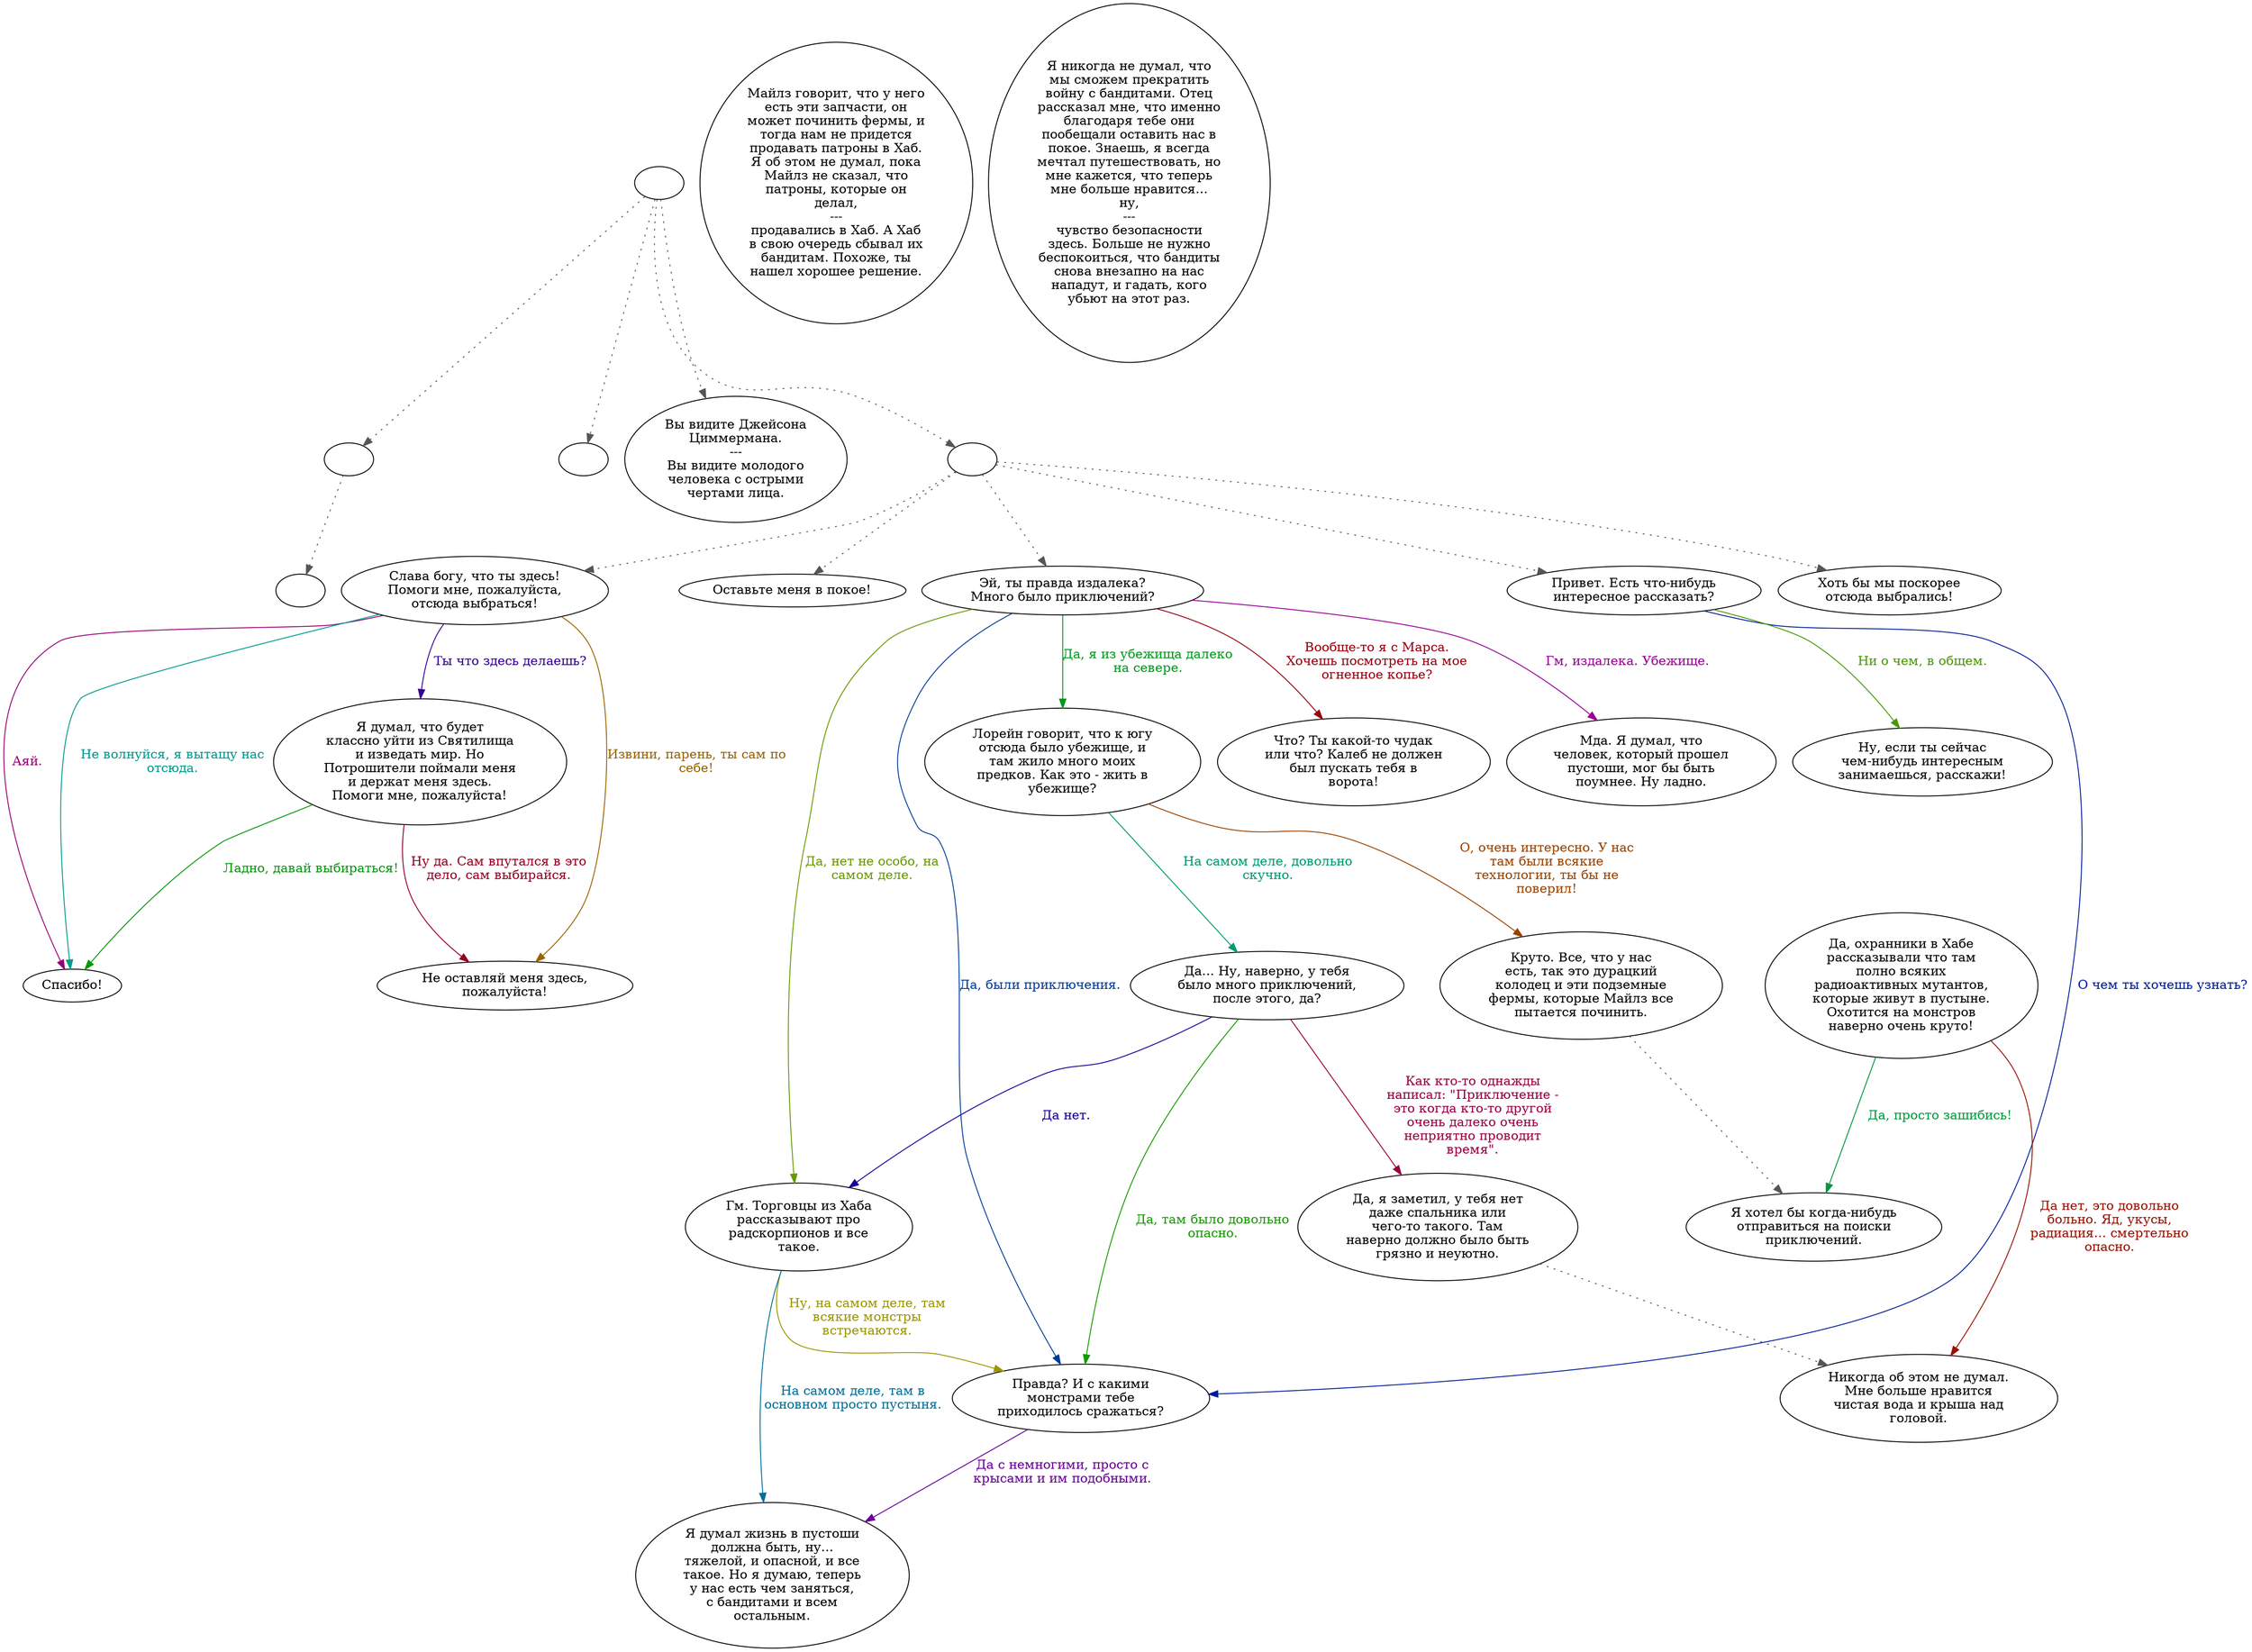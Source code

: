 digraph jason {
  "start" [style=filled       fillcolor="#FFFFFF"       color="#000000"]
  "start" -> "critter_p_proc" [style=dotted color="#555555"]
  "start" -> "destroy_p_proc" [style=dotted color="#555555"]
  "start" -> "look_at_p_proc" [style=dotted color="#555555"]
  "start" -> "talk_p_proc" [style=dotted color="#555555"]
  "start" [label=""]
  "critter_p_proc" [style=filled       fillcolor="#FFFFFF"       color="#000000"]
  "critter_p_proc" -> "follow_player" [style=dotted color="#555555"]
  "critter_p_proc" [label=""]
  "destroy_p_proc" [style=filled       fillcolor="#FFFFFF"       color="#000000"]
  "destroy_p_proc" [label=""]
  "look_at_p_proc" [style=filled       fillcolor="#FFFFFF"       color="#000000"]
  "look_at_p_proc" [label="Вы видите Джейсона\nЦиммермана.\n---\nВы видите молодого\nчеловека с острыми\nчертами лица."]
  "talk_p_proc" [style=filled       fillcolor="#FFFFFF"       color="#000000"]
  "talk_p_proc" -> "Jason23" [style=dotted color="#555555"]
  "talk_p_proc" -> "Jason19" [style=dotted color="#555555"]
  "talk_p_proc" -> "Jason18" [style=dotted color="#555555"]
  "talk_p_proc" -> "Jason16" [style=dotted color="#555555"]
  "talk_p_proc" -> "Jason01" [style=dotted color="#555555"]
  "talk_p_proc" [label=""]
  "Jason01" [style=filled       fillcolor="#FFFFFF"       color="#000000"]
  "Jason01" [label="Эй, ты правда издалека?\nМного было приключений?"]
  "Jason01" -> "Jason05" [label="Да, я из убежища далеко\nна севере." color="#00991D" fontcolor="#00991D"]
  "Jason01" -> "Jason13" [label="Вообще-то я с Марса.\nХочешь посмотреть на мое\nогненное копье?" color="#990010" fontcolor="#990010"]
  "Jason01" -> "Jason08" [label="Да, были приключения." color="#003C99" fontcolor="#003C99"]
  "Jason01" -> "Jason07" [label="Да, нет не особо, на\nсамом деле." color="#699900" fontcolor="#699900"]
  "Jason01" -> "Jason02" [label="Гм, издалека. Убежище." color="#990096" fontcolor="#990096"]
  "Jason02" [style=filled       fillcolor="#FFFFFF"       color="#000000"]
  "Jason02" [label="Мда. Я думал, что\nчеловек, который прошел\nпустоши, мог бы быть\nпоумнее. Ну ладно."]
  "Jason03" [style=filled       fillcolor="#FFFFFF"       color="#000000"]
  "Jason03" [label="Майлз говорит, что у него\nесть эти запчасти, он\nможет починить фермы, и\nтогда нам не придется\nпродавать патроны в Хаб.\nЯ об этом не думал, пока\nМайлз не сказал, что\nпатроны, которые он\nделал,\n---\nпродавались в Хаб. А Хаб\nв свою очередь сбывал их\nбандитам. Похоже, ты\nнашел хорошее решение."]
  "Jason04" [style=filled       fillcolor="#FFFFFF"       color="#000000"]
  "Jason04" [label="Я никогда не думал, что\nмы сможем прекратить\nвойну с бандитами. Отец\nрассказал мне, что именно\nблагодаря тебе они\nпообещали оставить нас в\nпокое. Знаешь, я всегда\nмечтал путешествовать, но\nмне кажется, что теперь\nмне больше нравится...\nну,\n---\nчувство безопасности\nздесь. Больше не нужно\nбеспокоиться, что бандиты\nснова внезапно на нас\nнападут, и гадать, кого\nубьют на этот раз."]
  "Jason05" [style=filled       fillcolor="#FFFFFF"       color="#000000"]
  "Jason05" [label="Лорейн говорит, что к югу\nотсюда было убежище, и\nтам жило много моих\nпредков. Как это - жить в\nубежище?"]
  "Jason05" -> "Jason06" [label="На самом деле, довольно\nскучно." color="#009970" fontcolor="#009970"]
  "Jason05" -> "Jason14" [label="О, очень интересно. У нас\nтам были всякие\nтехнологии, ты бы не\nповерил!" color="#994300" fontcolor="#994300"]
  "Jason06" [style=filled       fillcolor="#FFFFFF"       color="#000000"]
  "Jason06" [label="Да... Ну, наверно, у тебя\nбыло много приключений,\nпосле этого, да?"]
  "Jason06" -> "Jason07" [label="Да нет." color="#160099" fontcolor="#160099"]
  "Jason06" -> "Jason08" [label="Да, там было довольно\nопасно." color="#169900" fontcolor="#169900"]
  "Jason06" -> "Jason15" [label="Как кто-то однажды\nнаписал: \"Приключение -\nэто когда кто-то другой\nочень далеко очень\nнеприятно проводит\nвремя\"." color="#990043" fontcolor="#990043"]
  "Jason07" [style=filled       fillcolor="#FFFFFF"       color="#000000"]
  "Jason07" [label="Гм. Торговцы из Хаба\nрассказывают про\nрадскорпионов и все\nтакое."]
  "Jason07" -> "Jason12" [label="На самом деле, там в\nосновном просто пустыня." color="#006F99" fontcolor="#006F99"]
  "Jason07" -> "Jason08" [label="Ну, на самом деле, там\nвсякие монстры\nвстречаются." color="#999600" fontcolor="#999600"]
  "Jason08" [style=filled       fillcolor="#FFFFFF"       color="#000000"]
  "Jason08" [label="Правда? И с какими\nмонстрами тебе\nприходилось сражаться?"]
  "Jason08" -> "Jason12" [label="Да с немногими, просто с\nкрысами и им подобными." color="#690099" fontcolor="#690099"]
  "Jason09" [style=filled       fillcolor="#FFFFFF"       color="#000000"]
  "Jason09" [label="Да, охранники в Хабе\nрассказывали что там\nполно всяких\nрадиоактивных мутантов,\nкоторые живут в пустыне.\nОхотится на монстров\nнаверно очень круто!"]
  "Jason09" -> "Jason10" [label="Да, просто зашибись!" color="#00993D" fontcolor="#00993D"]
  "Jason09" -> "Jason11" [label="Да нет, это довольно\nбольно. Яд, укусы,\nрадиация... смертельно\nопасно." color="#991000" fontcolor="#991000"]
  "Jason10" [style=filled       fillcolor="#FFFFFF"       color="#000000"]
  "Jason10" [label="Я хотел бы когда-нибудь\nотправиться на поиски\nприключений."]
  "Jason11" [style=filled       fillcolor="#FFFFFF"       color="#000000"]
  "Jason11" [label="Никогда об этом не думал.\nМне больше нравится\nчистая вода и крыша над\nголовой."]
  "Jason12" [style=filled       fillcolor="#FFFFFF"       color="#000000"]
  "Jason12" [label="Я думал жизнь в пустоши\nдолжна быть, ну...\nтяжелой, и опасной, и все\nтакое. Но я думаю, теперь\nу нас есть чем заняться,\nс бандитами и всем\nостальным."]
  "Jason13" [style=filled       fillcolor="#FFFFFF"       color="#000000"]
  "Jason13" [label="Что? Ты какой-то чудак\nили что? Калеб не должен\nбыл пускать тебя в\nворота!"]
  "Jason14" [style=filled       fillcolor="#FFFFFF"       color="#000000"]
  "Jason14" -> "Jason10" [style=dotted color="#555555"]
  "Jason14" [label="Круто. Все, что у нас\nесть, так это дурацкий\nколодец и эти подземные\nфермы, которые Майлз все\nпытается починить."]
  "Jason15" [style=filled       fillcolor="#FFFFFF"       color="#000000"]
  "Jason15" -> "Jason11" [style=dotted color="#555555"]
  "Jason15" [label="Да, я заметил, у тебя нет\nдаже спальника или\nчего-то такого. Там\nнаверно должно было быть\nгрязно и неуютно."]
  "Jason16" [style=filled       fillcolor="#FFFFFF"       color="#000000"]
  "Jason16" [label="Привет. Есть что-нибудь\nинтересное рассказать?"]
  "Jason16" -> "Jason08" [label="О чем ты хочешь узнать?" color="#001D99" fontcolor="#001D99"]
  "Jason16" -> "Jason17" [label="Ни о чем, в общем." color="#499900" fontcolor="#499900"]
  "Jason17" [style=filled       fillcolor="#FFFFFF"       color="#000000"]
  "Jason17" [label="Ну, если ты сейчас\nчем-нибудь интересным\nзанимаешься, расскажи!"]
  "Jason18" [style=filled       fillcolor="#FFFFFF"       color="#000000"]
  "Jason18" [label="Оставьте меня в покое!"]
  "Jason19" [style=filled       fillcolor="#FFFFFF"       color="#000000"]
  "Jason19" [label="Слава богу, что ты здесь!\nПомоги мне, пожалуйста,\nотсюда выбраться!"]
  "Jason19" -> "Jason20" [label="Аяй." color="#990076" fontcolor="#990076"]
  "Jason19" -> "Jason20" [label="Не волнуйся, я вытащу нас\nотсюда." color="#00998F" fontcolor="#00998F"]
  "Jason19" -> "Jason21" [label="Извини, парень, ты сам по\nсебе!" color="#996300" fontcolor="#996300"]
  "Jason19" -> "Jason22" [label="Ты что здесь делаешь?" color="#360099" fontcolor="#360099"]
  "Jason20" [style=filled       fillcolor="#FFFFFF"       color="#000000"]
  "Jason20" [label="Спасибо!"]
  "Jason21" [style=filled       fillcolor="#FFFFFF"       color="#000000"]
  "Jason21" [label="Не оставляй меня здесь,\nпожалуйста!"]
  "Jason22" [style=filled       fillcolor="#FFFFFF"       color="#000000"]
  "Jason22" [label="Я думал, что будет\nклассно уйти из Святилища\nи изведать мир. Но\nПотрошители поймали меня\nи держат меня здесь.\nПомоги мне, пожалуйста!"]
  "Jason22" -> "Jason20" [label="Ладно, давай выбираться!" color="#009909" fontcolor="#009909"]
  "Jason22" -> "Jason21" [label="Ну да. Сам впутался в это\nдело, сам выбирайся." color="#990023" fontcolor="#990023"]
  "Jason23" [style=filled       fillcolor="#FFFFFF"       color="#000000"]
  "Jason23" [label="Хоть бы мы поскорее\nотсюда выбрались!"]
  "follow_player" [style=filled       fillcolor="#FFFFFF"       color="#000000"]
  "follow_player" [label=""]
}
